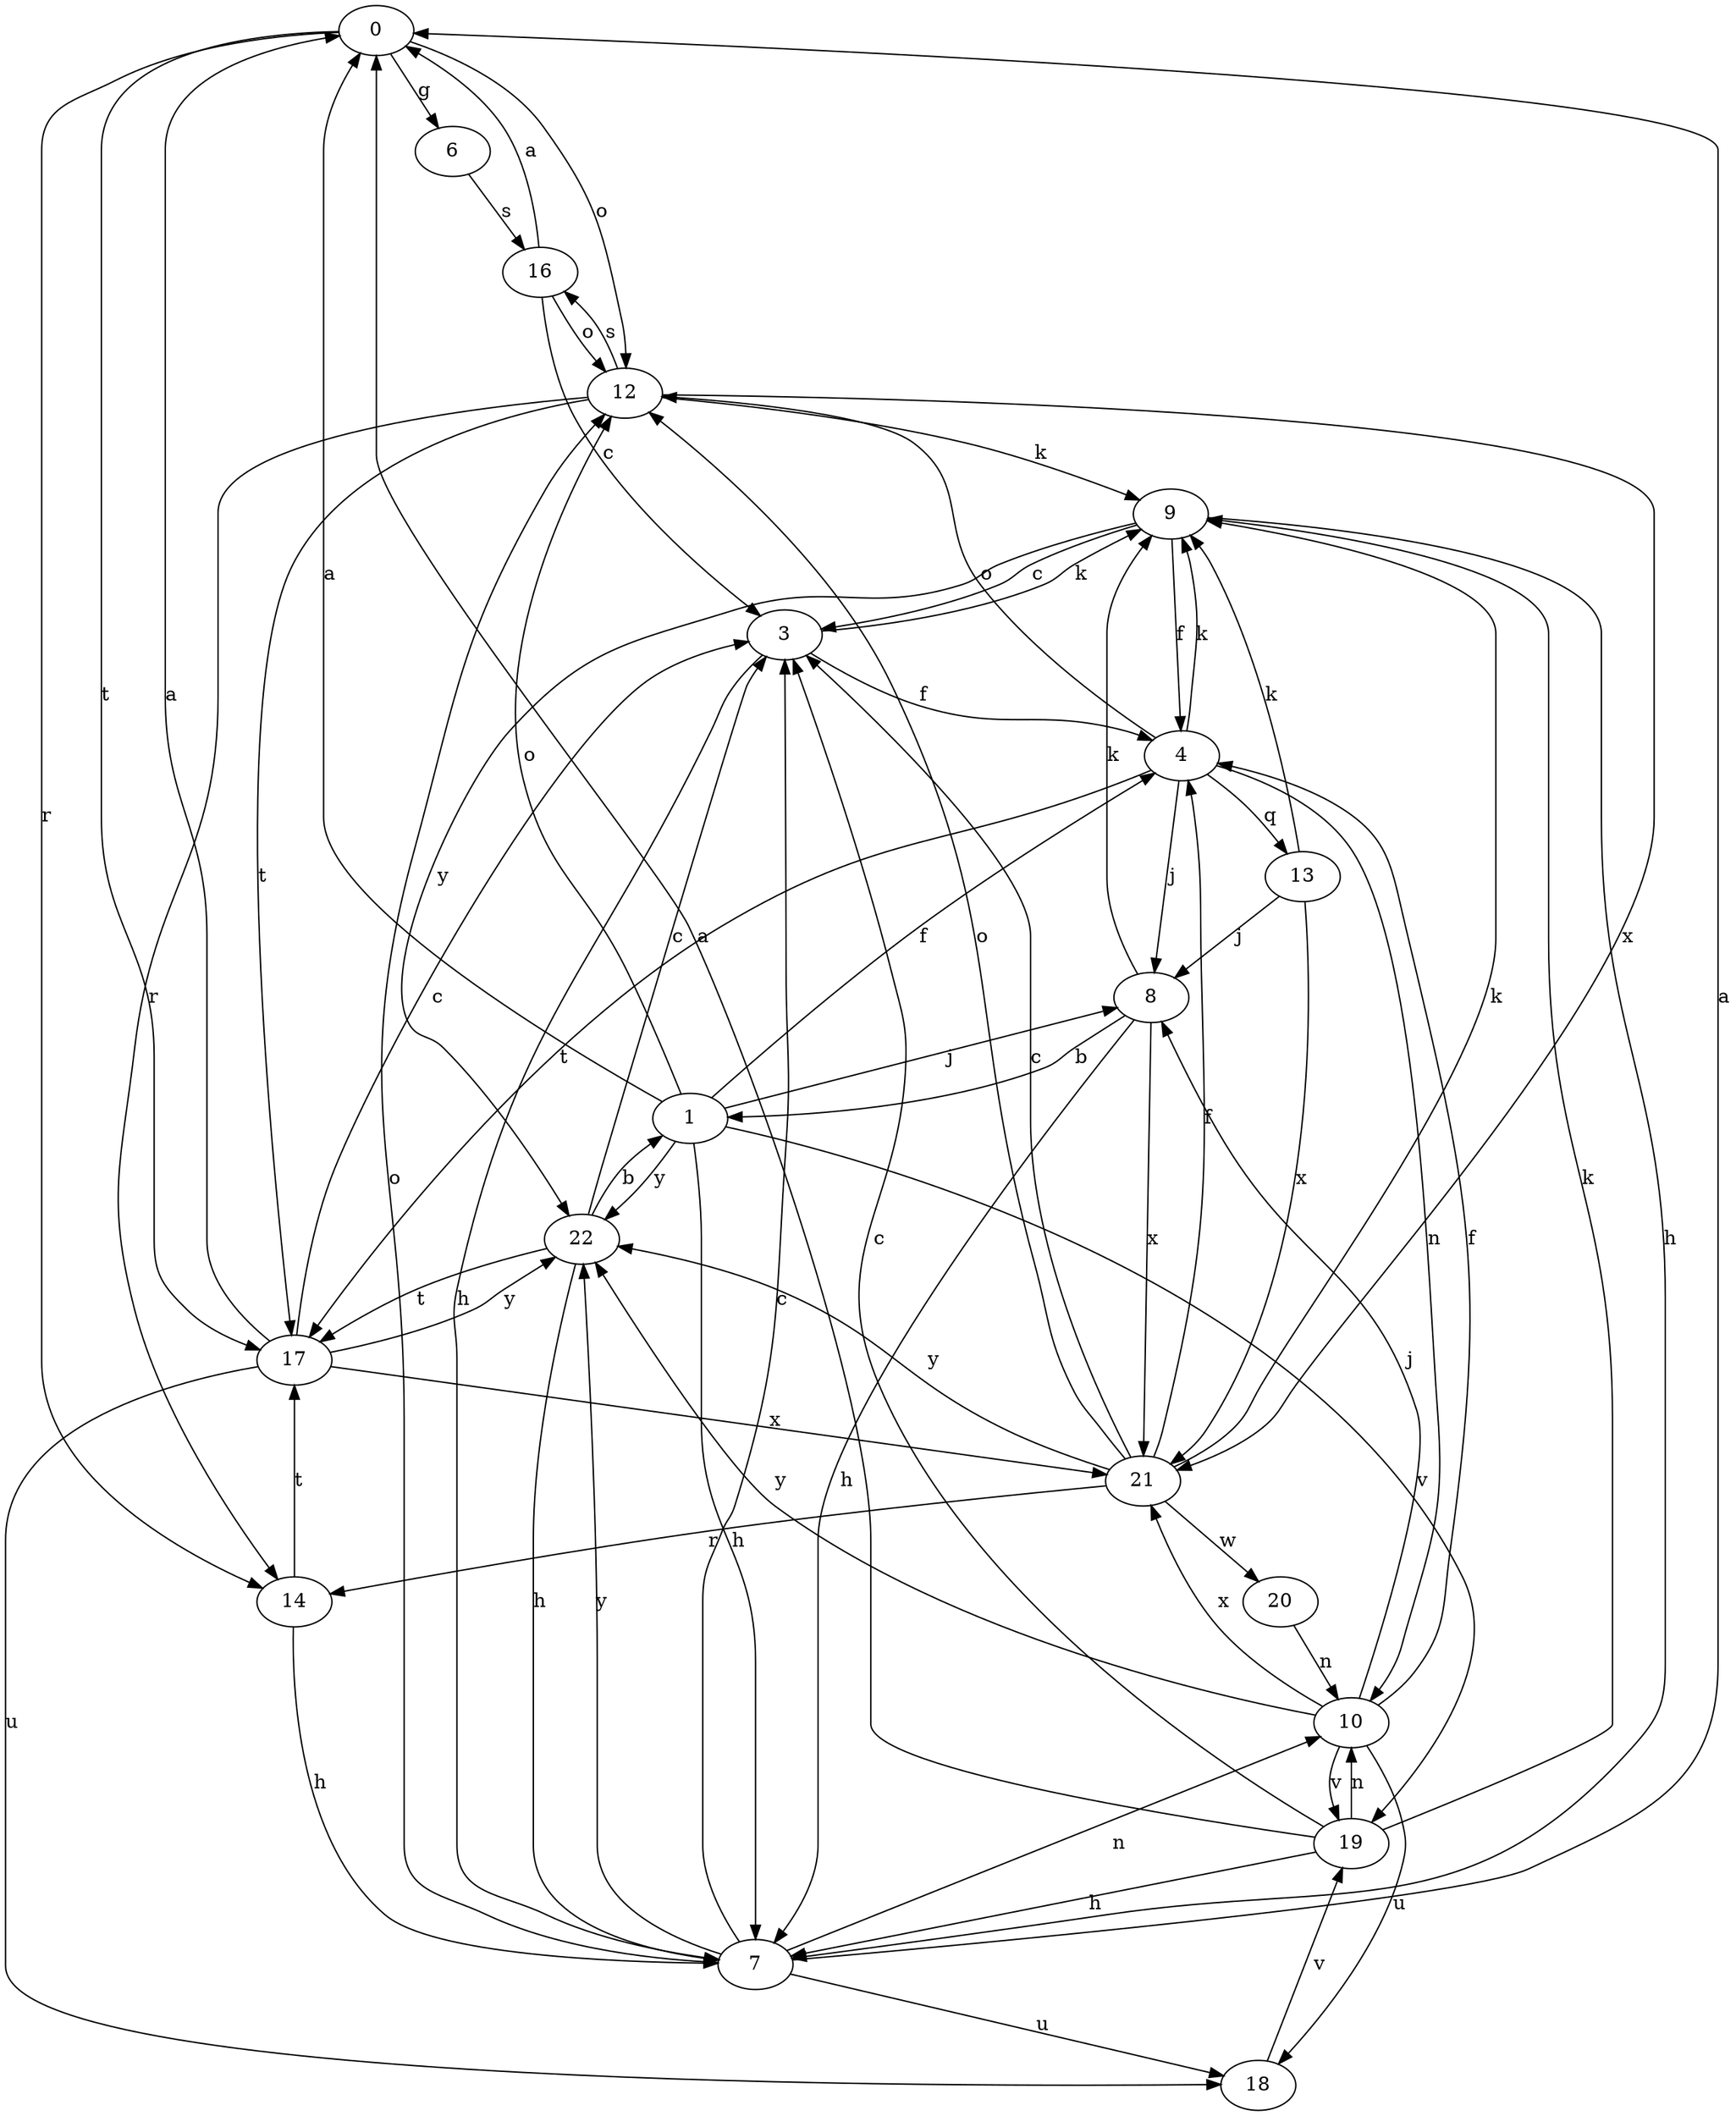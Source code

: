 strict digraph  {
0;
1;
3;
4;
6;
7;
8;
9;
10;
12;
13;
14;
16;
17;
18;
19;
20;
21;
22;
0 -> 6  [label=g];
0 -> 12  [label=o];
0 -> 14  [label=r];
0 -> 17  [label=t];
1 -> 0  [label=a];
1 -> 4  [label=f];
1 -> 7  [label=h];
1 -> 8  [label=j];
1 -> 12  [label=o];
1 -> 19  [label=v];
1 -> 22  [label=y];
3 -> 4  [label=f];
3 -> 7  [label=h];
3 -> 9  [label=k];
4 -> 8  [label=j];
4 -> 9  [label=k];
4 -> 10  [label=n];
4 -> 12  [label=o];
4 -> 13  [label=q];
4 -> 17  [label=t];
6 -> 16  [label=s];
7 -> 0  [label=a];
7 -> 3  [label=c];
7 -> 10  [label=n];
7 -> 12  [label=o];
7 -> 18  [label=u];
7 -> 22  [label=y];
8 -> 1  [label=b];
8 -> 7  [label=h];
8 -> 9  [label=k];
8 -> 21  [label=x];
9 -> 3  [label=c];
9 -> 4  [label=f];
9 -> 7  [label=h];
9 -> 22  [label=y];
10 -> 4  [label=f];
10 -> 8  [label=j];
10 -> 18  [label=u];
10 -> 19  [label=v];
10 -> 21  [label=x];
10 -> 22  [label=y];
12 -> 9  [label=k];
12 -> 14  [label=r];
12 -> 16  [label=s];
12 -> 17  [label=t];
12 -> 21  [label=x];
13 -> 8  [label=j];
13 -> 9  [label=k];
13 -> 21  [label=x];
14 -> 7  [label=h];
14 -> 17  [label=t];
16 -> 0  [label=a];
16 -> 3  [label=c];
16 -> 12  [label=o];
17 -> 0  [label=a];
17 -> 3  [label=c];
17 -> 18  [label=u];
17 -> 21  [label=x];
17 -> 22  [label=y];
18 -> 19  [label=v];
19 -> 0  [label=a];
19 -> 3  [label=c];
19 -> 7  [label=h];
19 -> 9  [label=k];
19 -> 10  [label=n];
20 -> 10  [label=n];
21 -> 3  [label=c];
21 -> 4  [label=f];
21 -> 9  [label=k];
21 -> 12  [label=o];
21 -> 14  [label=r];
21 -> 20  [label=w];
21 -> 22  [label=y];
22 -> 1  [label=b];
22 -> 3  [label=c];
22 -> 7  [label=h];
22 -> 17  [label=t];
}
